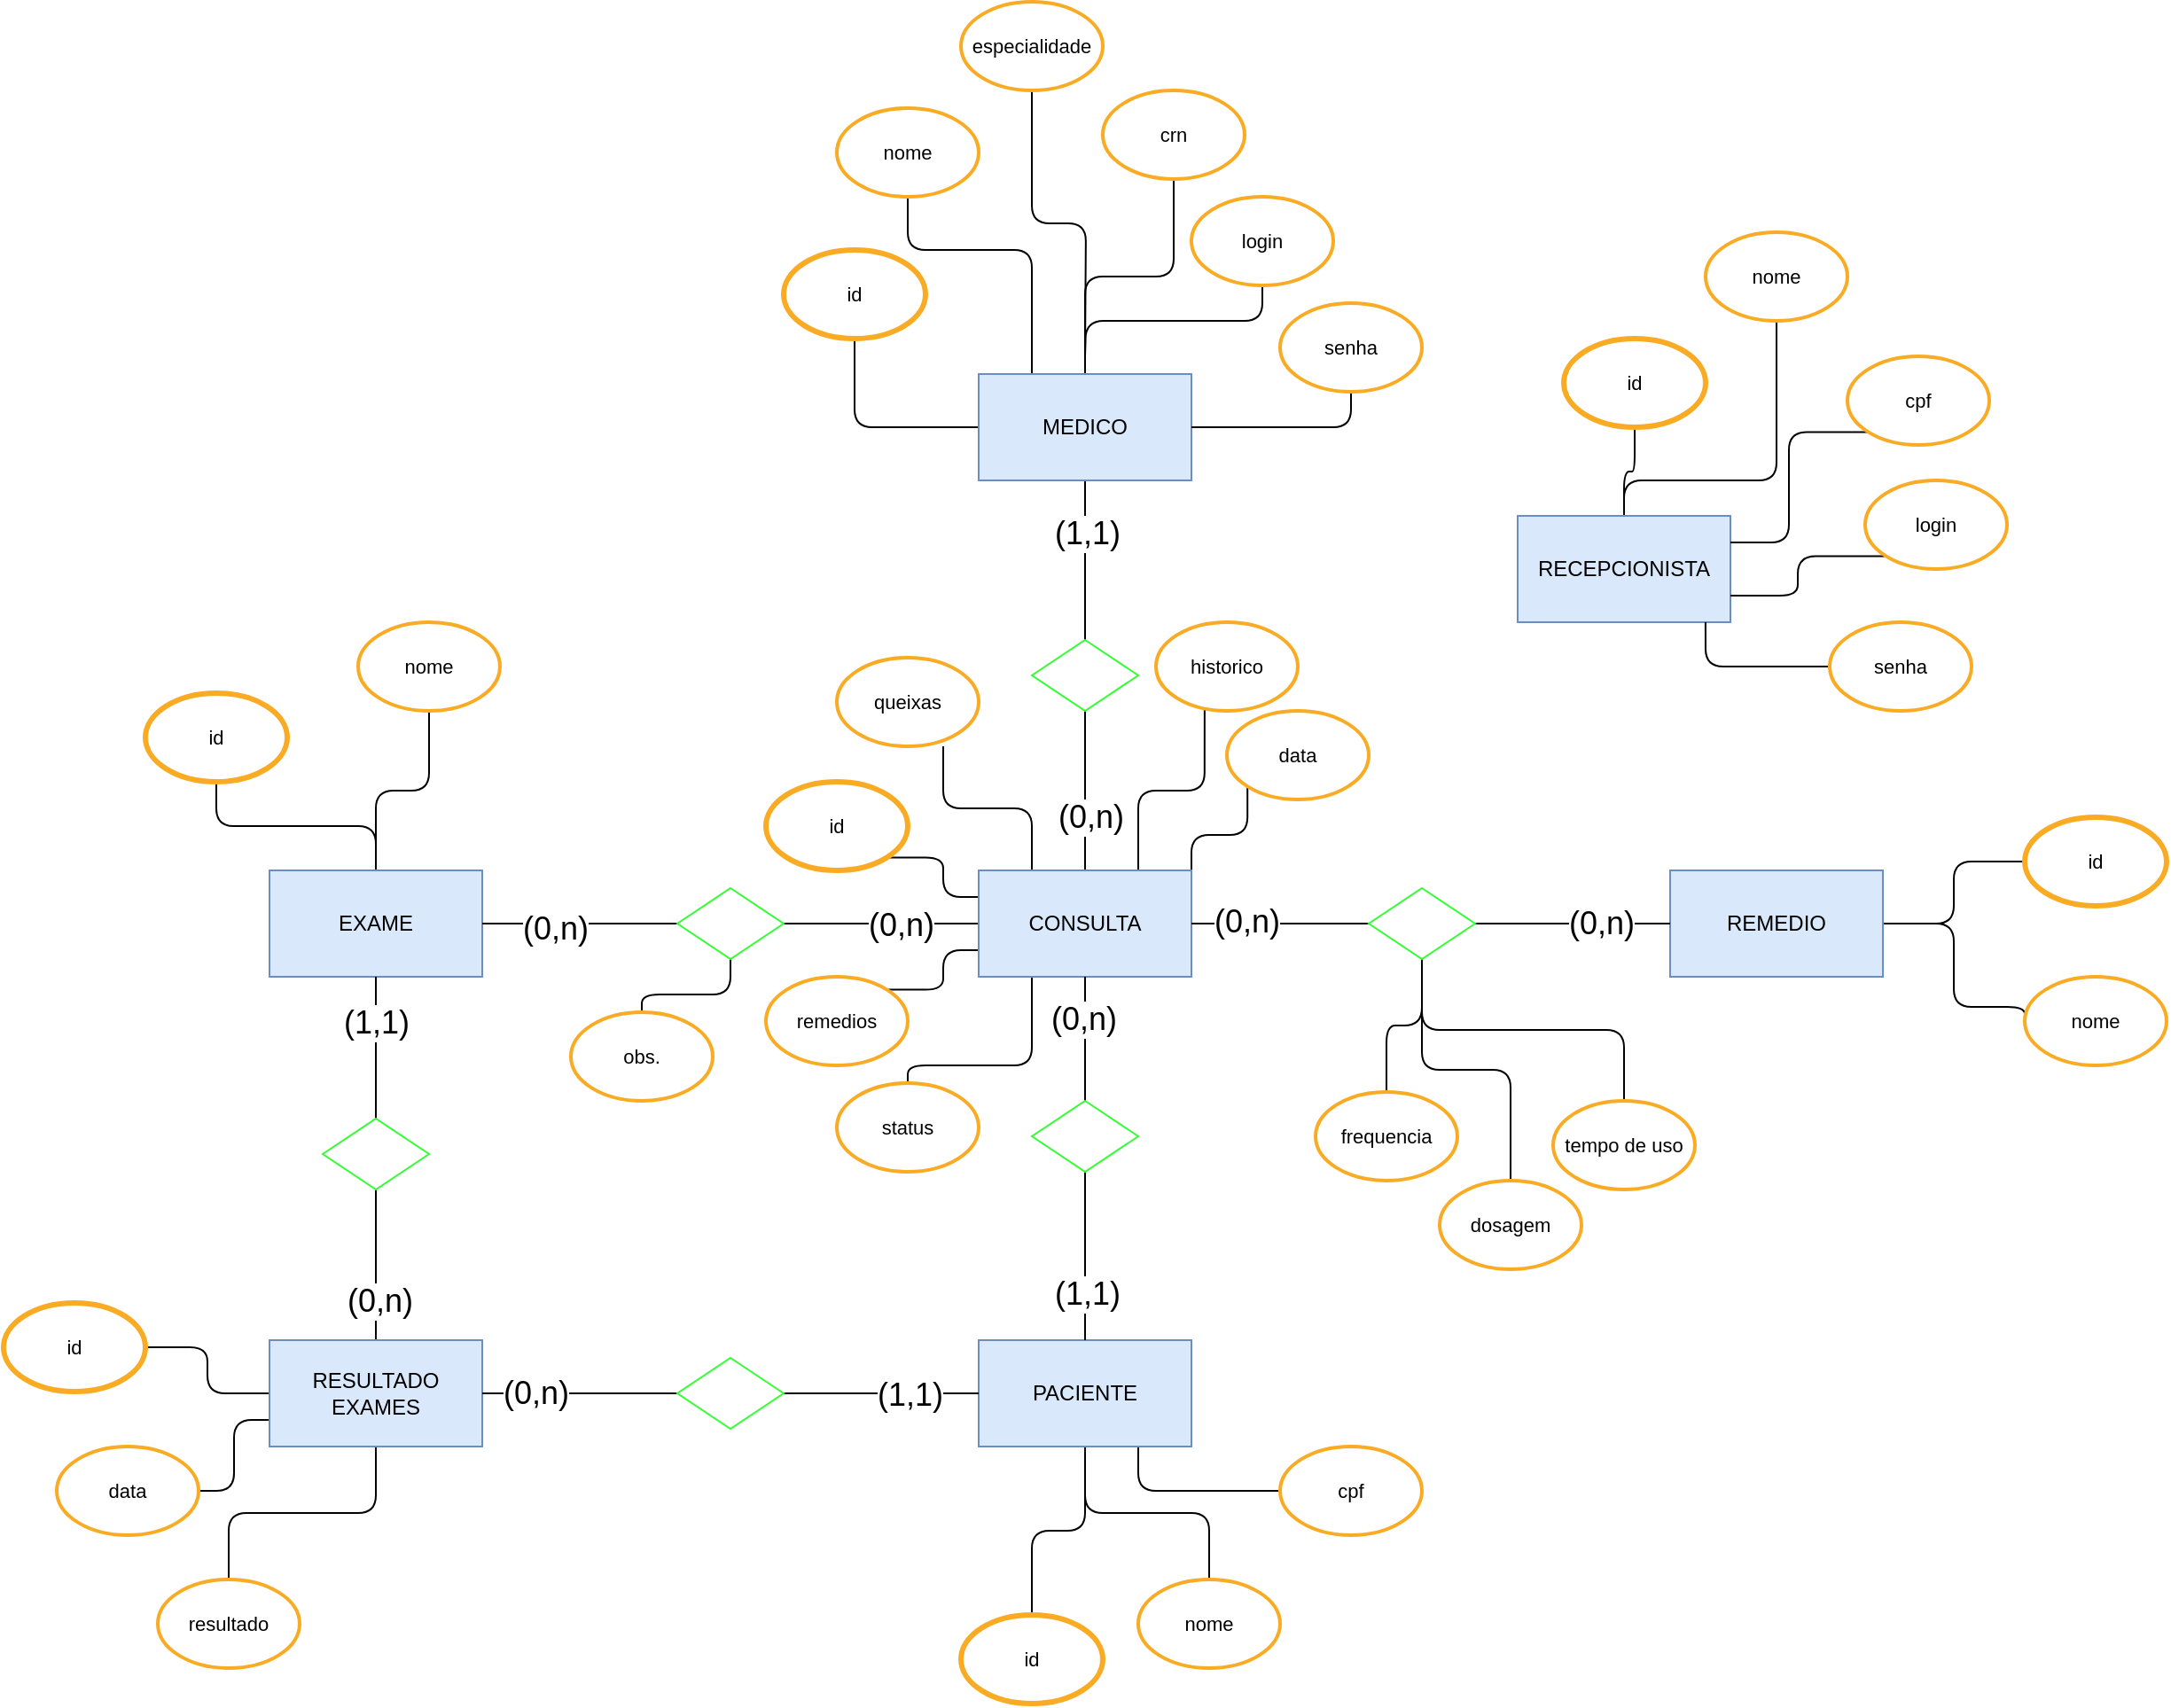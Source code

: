 <?xml version="1.0" encoding="UTF-8"?>
<mxfile version="21.8.2" type="google">
  <diagram name="Página-1" id="FgaHyVyayp3ABy-HUJ6z">
    <mxGraphModel dx="1707" dy="1647" grid="1" gridSize="10" guides="1" tooltips="1" connect="1" arrows="1" fold="1" page="1" pageScale="1" pageWidth="827" pageHeight="1169" math="0" shadow="0">
      <root>
        <mxCell id="0" />
        <mxCell id="1" parent="0" />
        <mxCell id="O0zQVkoj6iv0KMm_FAuZ-14" style="edgeStyle=orthogonalEdgeStyle;shape=connector;rounded=0;orthogonalLoop=1;jettySize=auto;html=1;exitX=0.5;exitY=1;exitDx=0;exitDy=0;entryX=0.5;entryY=0;entryDx=0;entryDy=0;labelBackgroundColor=default;strokeColor=default;fontFamily=Helvetica;fontSize=11;fontColor=default;endArrow=none;endFill=0;" parent="1" source="O0zQVkoj6iv0KMm_FAuZ-22" target="O0zQVkoj6iv0KMm_FAuZ-2" edge="1">
          <mxGeometry relative="1" as="geometry" />
        </mxCell>
        <mxCell id="O0zQVkoj6iv0KMm_FAuZ-91" value="&lt;font style=&quot;font-size: 18px;&quot;&gt;(0,n)&lt;/font&gt;" style="edgeLabel;html=1;align=center;verticalAlign=middle;resizable=0;points=[];fontSize=11;fontFamily=Helvetica;fontColor=default;" parent="O0zQVkoj6iv0KMm_FAuZ-14" connectable="0" vertex="1">
          <mxGeometry x="0.474" y="2" relative="1" as="geometry">
            <mxPoint as="offset" />
          </mxGeometry>
        </mxCell>
        <mxCell id="O0zQVkoj6iv0KMm_FAuZ-39" style="edgeStyle=orthogonalEdgeStyle;shape=connector;rounded=1;orthogonalLoop=1;jettySize=auto;html=1;exitX=0.5;exitY=0;exitDx=0;exitDy=0;entryX=0.5;entryY=1;entryDx=0;entryDy=0;entryPerimeter=0;labelBackgroundColor=default;strokeColor=default;fontFamily=Helvetica;fontSize=11;fontColor=default;endArrow=none;endFill=0;" parent="1" source="O0zQVkoj6iv0KMm_FAuZ-1" target="O0zQVkoj6iv0KMm_FAuZ-37" edge="1">
          <mxGeometry relative="1" as="geometry" />
        </mxCell>
        <mxCell id="O0zQVkoj6iv0KMm_FAuZ-40" style="edgeStyle=orthogonalEdgeStyle;shape=connector;rounded=1;orthogonalLoop=1;jettySize=auto;html=1;exitX=0.5;exitY=0;exitDx=0;exitDy=0;entryX=0.5;entryY=1;entryDx=0;entryDy=0;entryPerimeter=0;labelBackgroundColor=default;strokeColor=default;fontFamily=Helvetica;fontSize=11;fontColor=default;endArrow=none;endFill=0;" parent="1" source="O0zQVkoj6iv0KMm_FAuZ-1" target="O0zQVkoj6iv0KMm_FAuZ-38" edge="1">
          <mxGeometry relative="1" as="geometry" />
        </mxCell>
        <mxCell id="O0zQVkoj6iv0KMm_FAuZ-1" value="EXAME" style="rounded=0;whiteSpace=wrap;html=1;fillColor=#dae8fc;strokeColor=#6c8ebf;" parent="1" vertex="1">
          <mxGeometry x="-350" y="290" width="120" height="60" as="geometry" />
        </mxCell>
        <mxCell id="O0zQVkoj6iv0KMm_FAuZ-44" style="edgeStyle=orthogonalEdgeStyle;shape=connector;rounded=1;orthogonalLoop=1;jettySize=auto;html=1;exitX=0;exitY=0.5;exitDx=0;exitDy=0;entryX=1;entryY=0.5;entryDx=0;entryDy=0;entryPerimeter=0;labelBackgroundColor=default;strokeColor=default;fontFamily=Helvetica;fontSize=11;fontColor=default;endArrow=none;endFill=0;" parent="1" source="O0zQVkoj6iv0KMm_FAuZ-2" target="O0zQVkoj6iv0KMm_FAuZ-41" edge="1">
          <mxGeometry relative="1" as="geometry" />
        </mxCell>
        <mxCell id="O0zQVkoj6iv0KMm_FAuZ-45" style="edgeStyle=orthogonalEdgeStyle;shape=connector;rounded=1;orthogonalLoop=1;jettySize=auto;html=1;exitX=0;exitY=0.75;exitDx=0;exitDy=0;entryX=1;entryY=0.5;entryDx=0;entryDy=0;entryPerimeter=0;labelBackgroundColor=default;strokeColor=default;fontFamily=Helvetica;fontSize=11;fontColor=default;endArrow=none;endFill=0;" parent="1" source="O0zQVkoj6iv0KMm_FAuZ-2" target="O0zQVkoj6iv0KMm_FAuZ-42" edge="1">
          <mxGeometry relative="1" as="geometry" />
        </mxCell>
        <mxCell id="O0zQVkoj6iv0KMm_FAuZ-46" style="edgeStyle=orthogonalEdgeStyle;shape=connector;rounded=1;orthogonalLoop=1;jettySize=auto;html=1;exitX=0.5;exitY=1;exitDx=0;exitDy=0;labelBackgroundColor=default;strokeColor=default;fontFamily=Helvetica;fontSize=11;fontColor=default;endArrow=none;endFill=0;entryX=0.5;entryY=0;entryDx=0;entryDy=0;entryPerimeter=0;" parent="1" source="O0zQVkoj6iv0KMm_FAuZ-2" target="O0zQVkoj6iv0KMm_FAuZ-43" edge="1">
          <mxGeometry relative="1" as="geometry">
            <mxPoint x="-370" y="680" as="targetPoint" />
          </mxGeometry>
        </mxCell>
        <mxCell id="O0zQVkoj6iv0KMm_FAuZ-2" value="RESULTADO EXAMES" style="rounded=0;whiteSpace=wrap;html=1;fillColor=#dae8fc;strokeColor=#6c8ebf;" parent="1" vertex="1">
          <mxGeometry x="-350" y="555" width="120" height="60" as="geometry" />
        </mxCell>
        <mxCell id="O0zQVkoj6iv0KMm_FAuZ-9" style="edgeStyle=orthogonalEdgeStyle;rounded=0;orthogonalLoop=1;jettySize=auto;html=1;exitX=0.5;exitY=1;exitDx=0;exitDy=0;endArrow=none;endFill=0;" parent="1" source="O0zQVkoj6iv0KMm_FAuZ-3" target="O0zQVkoj6iv0KMm_FAuZ-7" edge="1">
          <mxGeometry relative="1" as="geometry" />
        </mxCell>
        <mxCell id="O0zQVkoj6iv0KMm_FAuZ-83" value="&lt;font style=&quot;font-size: 18px;&quot;&gt;(1,1)&lt;/font&gt;" style="edgeLabel;html=1;align=center;verticalAlign=middle;resizable=0;points=[];fontSize=11;fontFamily=Helvetica;fontColor=default;" parent="O0zQVkoj6iv0KMm_FAuZ-9" connectable="0" vertex="1">
          <mxGeometry x="-0.83" y="1" relative="1" as="geometry">
            <mxPoint y="11" as="offset" />
          </mxGeometry>
        </mxCell>
        <mxCell id="O0zQVkoj6iv0KMm_FAuZ-87" value="&lt;font style=&quot;font-size: 18px;&quot;&gt;(0,n)&lt;/font&gt;" style="edgeLabel;html=1;align=center;verticalAlign=middle;resizable=0;points=[];fontSize=11;fontFamily=Helvetica;fontColor=default;" parent="O0zQVkoj6iv0KMm_FAuZ-9" connectable="0" vertex="1">
          <mxGeometry x="0.721" y="3" relative="1" as="geometry">
            <mxPoint as="offset" />
          </mxGeometry>
        </mxCell>
        <mxCell id="O0zQVkoj6iv0KMm_FAuZ-31" style="edgeStyle=orthogonalEdgeStyle;shape=connector;rounded=1;orthogonalLoop=1;jettySize=auto;html=1;exitX=0;exitY=0.5;exitDx=0;exitDy=0;entryX=0.5;entryY=1;entryDx=0;entryDy=0;entryPerimeter=0;labelBackgroundColor=default;strokeColor=default;fontFamily=Helvetica;fontSize=11;fontColor=default;endArrow=none;endFill=0;" parent="1" source="O0zQVkoj6iv0KMm_FAuZ-3" target="O0zQVkoj6iv0KMm_FAuZ-25" edge="1">
          <mxGeometry relative="1" as="geometry" />
        </mxCell>
        <mxCell id="O0zQVkoj6iv0KMm_FAuZ-32" style="edgeStyle=orthogonalEdgeStyle;shape=connector;rounded=1;orthogonalLoop=1;jettySize=auto;html=1;exitX=0.25;exitY=0;exitDx=0;exitDy=0;entryX=0.5;entryY=1;entryDx=0;entryDy=0;entryPerimeter=0;labelBackgroundColor=default;strokeColor=default;fontFamily=Helvetica;fontSize=11;fontColor=default;endArrow=none;endFill=0;" parent="1" source="O0zQVkoj6iv0KMm_FAuZ-3" target="O0zQVkoj6iv0KMm_FAuZ-26" edge="1">
          <mxGeometry relative="1" as="geometry">
            <Array as="points">
              <mxPoint x="80" y="-60" />
              <mxPoint x="10" y="-60" />
            </Array>
          </mxGeometry>
        </mxCell>
        <mxCell id="O0zQVkoj6iv0KMm_FAuZ-34" style="edgeStyle=orthogonalEdgeStyle;shape=connector;rounded=1;orthogonalLoop=1;jettySize=auto;html=1;exitX=0.5;exitY=0;exitDx=0;exitDy=0;labelBackgroundColor=default;strokeColor=default;fontFamily=Helvetica;fontSize=11;fontColor=default;endArrow=none;endFill=0;" parent="1" source="O0zQVkoj6iv0KMm_FAuZ-3" target="O0zQVkoj6iv0KMm_FAuZ-28" edge="1">
          <mxGeometry relative="1" as="geometry" />
        </mxCell>
        <mxCell id="O0zQVkoj6iv0KMm_FAuZ-3" value="MEDICO" style="rounded=0;whiteSpace=wrap;html=1;fillColor=#dae8fc;strokeColor=#6c8ebf;" parent="1" vertex="1">
          <mxGeometry x="50" y="10" width="120" height="60" as="geometry" />
        </mxCell>
        <mxCell id="O0zQVkoj6iv0KMm_FAuZ-12" style="edgeStyle=orthogonalEdgeStyle;shape=connector;rounded=0;orthogonalLoop=1;jettySize=auto;html=1;exitX=0;exitY=0.5;exitDx=0;exitDy=0;entryX=1;entryY=0.5;entryDx=0;entryDy=0;labelBackgroundColor=default;strokeColor=default;fontFamily=Helvetica;fontSize=11;fontColor=default;endArrow=none;endFill=0;" parent="1" source="O0zQVkoj6iv0KMm_FAuZ-20" target="O0zQVkoj6iv0KMm_FAuZ-2" edge="1">
          <mxGeometry relative="1" as="geometry" />
        </mxCell>
        <mxCell id="O0zQVkoj6iv0KMm_FAuZ-92" value="&lt;font style=&quot;font-size: 18px;&quot;&gt;(0,n)&lt;/font&gt;" style="edgeLabel;html=1;align=center;verticalAlign=middle;resizable=0;points=[];fontSize=11;fontFamily=Helvetica;fontColor=default;" parent="O0zQVkoj6iv0KMm_FAuZ-12" connectable="0" vertex="1">
          <mxGeometry x="0.6" y="1" relative="1" as="geometry">
            <mxPoint x="8" y="-1" as="offset" />
          </mxGeometry>
        </mxCell>
        <mxCell id="O0zQVkoj6iv0KMm_FAuZ-50" style="edgeStyle=orthogonalEdgeStyle;shape=connector;rounded=1;orthogonalLoop=1;jettySize=auto;html=1;exitX=0.5;exitY=1;exitDx=0;exitDy=0;entryX=0.5;entryY=0;entryDx=0;entryDy=0;entryPerimeter=0;labelBackgroundColor=default;strokeColor=default;fontFamily=Helvetica;fontSize=11;fontColor=default;endArrow=none;endFill=0;" parent="1" source="O0zQVkoj6iv0KMm_FAuZ-4" target="O0zQVkoj6iv0KMm_FAuZ-47" edge="1">
          <mxGeometry relative="1" as="geometry" />
        </mxCell>
        <mxCell id="O0zQVkoj6iv0KMm_FAuZ-51" style="edgeStyle=orthogonalEdgeStyle;shape=connector;rounded=1;orthogonalLoop=1;jettySize=auto;html=1;exitX=0.5;exitY=1;exitDx=0;exitDy=0;entryX=0.5;entryY=0;entryDx=0;entryDy=0;entryPerimeter=0;labelBackgroundColor=default;strokeColor=default;fontFamily=Helvetica;fontSize=11;fontColor=default;endArrow=none;endFill=0;" parent="1" source="O0zQVkoj6iv0KMm_FAuZ-4" target="O0zQVkoj6iv0KMm_FAuZ-48" edge="1">
          <mxGeometry relative="1" as="geometry" />
        </mxCell>
        <mxCell id="O0zQVkoj6iv0KMm_FAuZ-52" style="edgeStyle=orthogonalEdgeStyle;shape=connector;rounded=1;orthogonalLoop=1;jettySize=auto;html=1;exitX=0.75;exitY=1;exitDx=0;exitDy=0;entryX=0;entryY=0.5;entryDx=0;entryDy=0;entryPerimeter=0;labelBackgroundColor=default;strokeColor=default;fontFamily=Helvetica;fontSize=11;fontColor=default;endArrow=none;endFill=0;" parent="1" source="O0zQVkoj6iv0KMm_FAuZ-4" target="O0zQVkoj6iv0KMm_FAuZ-49" edge="1">
          <mxGeometry relative="1" as="geometry" />
        </mxCell>
        <mxCell id="O0zQVkoj6iv0KMm_FAuZ-4" value="PACIENTE" style="rounded=0;whiteSpace=wrap;html=1;fillColor=#dae8fc;strokeColor=#6c8ebf;" parent="1" vertex="1">
          <mxGeometry x="50" y="555" width="120" height="60" as="geometry" />
        </mxCell>
        <mxCell id="O0zQVkoj6iv0KMm_FAuZ-58" style="edgeStyle=orthogonalEdgeStyle;shape=connector;rounded=1;orthogonalLoop=1;jettySize=auto;html=1;exitX=0.5;exitY=0;exitDx=0;exitDy=0;entryX=0.5;entryY=1;entryDx=0;entryDy=0;entryPerimeter=0;labelBackgroundColor=default;strokeColor=default;fontFamily=Helvetica;fontSize=11;fontColor=default;endArrow=none;endFill=0;" parent="1" source="O0zQVkoj6iv0KMm_FAuZ-5" target="O0zQVkoj6iv0KMm_FAuZ-53" edge="1">
          <mxGeometry relative="1" as="geometry" />
        </mxCell>
        <mxCell id="O0zQVkoj6iv0KMm_FAuZ-59" style="edgeStyle=orthogonalEdgeStyle;shape=connector;rounded=1;orthogonalLoop=1;jettySize=auto;html=1;exitX=0.5;exitY=0;exitDx=0;exitDy=0;entryX=0.5;entryY=1;entryDx=0;entryDy=0;entryPerimeter=0;labelBackgroundColor=default;strokeColor=default;fontFamily=Helvetica;fontSize=11;fontColor=default;endArrow=none;endFill=0;" parent="1" source="O0zQVkoj6iv0KMm_FAuZ-5" target="O0zQVkoj6iv0KMm_FAuZ-54" edge="1">
          <mxGeometry relative="1" as="geometry">
            <Array as="points">
              <mxPoint x="414" y="70" />
              <mxPoint x="500" y="70" />
            </Array>
          </mxGeometry>
        </mxCell>
        <mxCell id="O0zQVkoj6iv0KMm_FAuZ-5" value="RECEPCIONISTA" style="rounded=0;whiteSpace=wrap;html=1;fillColor=#dae8fc;strokeColor=#6c8ebf;" parent="1" vertex="1">
          <mxGeometry x="354" y="90" width="120" height="60" as="geometry" />
        </mxCell>
        <mxCell id="ZuHzgv7Ichm2m2sZTQY4-5" style="edgeStyle=orthogonalEdgeStyle;shape=connector;rounded=1;orthogonalLoop=1;jettySize=auto;html=1;exitX=1;exitY=0.5;exitDx=0;exitDy=0;entryX=0;entryY=0.5;entryDx=0;entryDy=0;entryPerimeter=0;labelBackgroundColor=default;strokeColor=default;fontFamily=Helvetica;fontSize=11;fontColor=default;endArrow=none;endFill=0;" parent="1" source="O0zQVkoj6iv0KMm_FAuZ-6" target="ZuHzgv7Ichm2m2sZTQY4-1" edge="1">
          <mxGeometry relative="1" as="geometry" />
        </mxCell>
        <mxCell id="ZuHzgv7Ichm2m2sZTQY4-6" style="edgeStyle=orthogonalEdgeStyle;shape=connector;rounded=1;orthogonalLoop=1;jettySize=auto;html=1;exitX=1;exitY=0.5;exitDx=0;exitDy=0;entryX=0;entryY=0.5;entryDx=0;entryDy=0;entryPerimeter=0;labelBackgroundColor=default;strokeColor=default;fontFamily=Helvetica;fontSize=11;fontColor=default;endArrow=none;endFill=0;" parent="1" source="O0zQVkoj6iv0KMm_FAuZ-6" target="ZuHzgv7Ichm2m2sZTQY4-2" edge="1">
          <mxGeometry relative="1" as="geometry">
            <Array as="points">
              <mxPoint x="600" y="320" />
              <mxPoint x="600" y="367" />
              <mxPoint x="640" y="367" />
            </Array>
          </mxGeometry>
        </mxCell>
        <mxCell id="O0zQVkoj6iv0KMm_FAuZ-6" value="REMEDIO" style="rounded=0;whiteSpace=wrap;html=1;fillColor=#dae8fc;strokeColor=#6c8ebf;" parent="1" vertex="1">
          <mxGeometry x="440" y="290" width="120" height="60" as="geometry" />
        </mxCell>
        <mxCell id="O0zQVkoj6iv0KMm_FAuZ-11" style="edgeStyle=orthogonalEdgeStyle;shape=connector;rounded=0;orthogonalLoop=1;jettySize=auto;html=1;exitX=0.5;exitY=1;exitDx=0;exitDy=0;entryX=0.5;entryY=0;entryDx=0;entryDy=0;labelBackgroundColor=default;strokeColor=default;fontFamily=Helvetica;fontSize=11;fontColor=default;endArrow=none;endFill=0;" parent="1" source="O0zQVkoj6iv0KMm_FAuZ-19" target="O0zQVkoj6iv0KMm_FAuZ-4" edge="1">
          <mxGeometry relative="1" as="geometry" />
        </mxCell>
        <mxCell id="O0zQVkoj6iv0KMm_FAuZ-98" value="&lt;font style=&quot;font-size: 18px;&quot;&gt;(1,1)&lt;/font&gt;" style="edgeLabel;html=1;align=center;verticalAlign=middle;resizable=0;points=[];fontSize=11;fontFamily=Helvetica;fontColor=default;" parent="O0zQVkoj6iv0KMm_FAuZ-11" connectable="0" vertex="1">
          <mxGeometry x="0.474" y="1" relative="1" as="geometry">
            <mxPoint y="-1" as="offset" />
          </mxGeometry>
        </mxCell>
        <mxCell id="O0zQVkoj6iv0KMm_FAuZ-13" style="edgeStyle=orthogonalEdgeStyle;shape=connector;rounded=0;orthogonalLoop=1;jettySize=auto;html=1;exitX=0;exitY=0.5;exitDx=0;exitDy=0;labelBackgroundColor=default;strokeColor=default;fontFamily=Helvetica;fontSize=11;fontColor=default;endArrow=none;endFill=0;" parent="1" source="O0zQVkoj6iv0KMm_FAuZ-7" target="O0zQVkoj6iv0KMm_FAuZ-1" edge="1">
          <mxGeometry relative="1" as="geometry" />
        </mxCell>
        <mxCell id="O0zQVkoj6iv0KMm_FAuZ-94" value="&lt;font style=&quot;font-size: 18px;&quot;&gt;(0,n)&lt;/font&gt;" style="edgeLabel;html=1;align=center;verticalAlign=middle;resizable=0;points=[];fontSize=11;fontFamily=Helvetica;fontColor=default;" parent="O0zQVkoj6iv0KMm_FAuZ-13" connectable="0" vertex="1">
          <mxGeometry x="0.814" y="3" relative="1" as="geometry">
            <mxPoint x="15" as="offset" />
          </mxGeometry>
        </mxCell>
        <mxCell id="O0zQVkoj6iv0KMm_FAuZ-95" value="&lt;font style=&quot;font-size: 18px;&quot;&gt;(0,n)&lt;/font&gt;" style="edgeLabel;html=1;align=center;verticalAlign=middle;resizable=0;points=[];fontSize=11;fontFamily=Helvetica;fontColor=default;" parent="O0zQVkoj6iv0KMm_FAuZ-13" connectable="0" vertex="1">
          <mxGeometry x="-0.691" y="1" relative="1" as="geometry">
            <mxPoint x="-1" as="offset" />
          </mxGeometry>
        </mxCell>
        <mxCell id="O0zQVkoj6iv0KMm_FAuZ-15" style="edgeStyle=orthogonalEdgeStyle;shape=connector;rounded=0;orthogonalLoop=1;jettySize=auto;html=1;exitX=1;exitY=0.5;exitDx=0;exitDy=0;entryX=0;entryY=0.5;entryDx=0;entryDy=0;labelBackgroundColor=default;strokeColor=default;fontFamily=Helvetica;fontSize=11;fontColor=default;endArrow=none;endFill=0;" parent="1" source="O0zQVkoj6iv0KMm_FAuZ-16" target="O0zQVkoj6iv0KMm_FAuZ-6" edge="1">
          <mxGeometry relative="1" as="geometry" />
        </mxCell>
        <mxCell id="O0zQVkoj6iv0KMm_FAuZ-101" value="&lt;font style=&quot;font-size: 18px;&quot;&gt;(0,n)&lt;/font&gt;" style="edgeLabel;html=1;align=center;verticalAlign=middle;resizable=0;points=[];fontSize=11;fontFamily=Helvetica;fontColor=default;" parent="O0zQVkoj6iv0KMm_FAuZ-15" connectable="0" vertex="1">
          <mxGeometry x="0.564" y="-3" relative="1" as="geometry">
            <mxPoint x="-15" y="-3" as="offset" />
          </mxGeometry>
        </mxCell>
        <mxCell id="O0zQVkoj6iv0KMm_FAuZ-69" style="edgeStyle=orthogonalEdgeStyle;shape=connector;rounded=1;orthogonalLoop=1;jettySize=auto;html=1;exitX=0.25;exitY=1;exitDx=0;exitDy=0;entryX=0.5;entryY=0;entryDx=0;entryDy=0;entryPerimeter=0;labelBackgroundColor=default;strokeColor=default;fontFamily=Helvetica;fontSize=11;fontColor=default;endArrow=none;endFill=0;" parent="1" source="O0zQVkoj6iv0KMm_FAuZ-7" target="O0zQVkoj6iv0KMm_FAuZ-67" edge="1">
          <mxGeometry relative="1" as="geometry">
            <Array as="points">
              <mxPoint x="80" y="400" />
              <mxPoint x="10" y="400" />
            </Array>
          </mxGeometry>
        </mxCell>
        <mxCell id="O0zQVkoj6iv0KMm_FAuZ-71" style="edgeStyle=orthogonalEdgeStyle;shape=connector;rounded=1;orthogonalLoop=1;jettySize=auto;html=1;exitX=0;exitY=0.75;exitDx=0;exitDy=0;entryX=0.855;entryY=0.145;entryDx=0;entryDy=0;entryPerimeter=0;labelBackgroundColor=default;strokeColor=default;fontFamily=Helvetica;fontSize=11;fontColor=default;endArrow=none;endFill=0;" parent="1" source="O0zQVkoj6iv0KMm_FAuZ-7" target="O0zQVkoj6iv0KMm_FAuZ-68" edge="1">
          <mxGeometry relative="1" as="geometry" />
        </mxCell>
        <mxCell id="O0zQVkoj6iv0KMm_FAuZ-73" style="edgeStyle=orthogonalEdgeStyle;shape=connector;rounded=1;orthogonalLoop=1;jettySize=auto;html=1;exitX=0;exitY=0.25;exitDx=0;exitDy=0;entryX=0.855;entryY=0.855;entryDx=0;entryDy=0;entryPerimeter=0;labelBackgroundColor=default;strokeColor=default;fontFamily=Helvetica;fontSize=11;fontColor=default;endArrow=none;endFill=0;" parent="1" source="O0zQVkoj6iv0KMm_FAuZ-7" target="O0zQVkoj6iv0KMm_FAuZ-63" edge="1">
          <mxGeometry relative="1" as="geometry" />
        </mxCell>
        <mxCell id="O0zQVkoj6iv0KMm_FAuZ-74" style="edgeStyle=orthogonalEdgeStyle;shape=connector;rounded=1;orthogonalLoop=1;jettySize=auto;html=1;exitX=0.25;exitY=0;exitDx=0;exitDy=0;entryX=0.75;entryY=1;entryDx=0;entryDy=0;entryPerimeter=0;labelBackgroundColor=default;strokeColor=default;fontFamily=Helvetica;fontSize=11;fontColor=default;endArrow=none;endFill=0;" parent="1" source="O0zQVkoj6iv0KMm_FAuZ-7" target="O0zQVkoj6iv0KMm_FAuZ-64" edge="1">
          <mxGeometry relative="1" as="geometry" />
        </mxCell>
        <mxCell id="O0zQVkoj6iv0KMm_FAuZ-75" style="edgeStyle=orthogonalEdgeStyle;shape=connector;rounded=1;orthogonalLoop=1;jettySize=auto;html=1;exitX=0.75;exitY=0;exitDx=0;exitDy=0;entryX=0.343;entryY=0.96;entryDx=0;entryDy=0;entryPerimeter=0;labelBackgroundColor=default;strokeColor=default;fontFamily=Helvetica;fontSize=11;fontColor=default;endArrow=none;endFill=0;" parent="1" source="O0zQVkoj6iv0KMm_FAuZ-7" target="O0zQVkoj6iv0KMm_FAuZ-65" edge="1">
          <mxGeometry relative="1" as="geometry" />
        </mxCell>
        <mxCell id="O0zQVkoj6iv0KMm_FAuZ-76" style="edgeStyle=orthogonalEdgeStyle;shape=connector;rounded=1;orthogonalLoop=1;jettySize=auto;html=1;exitX=1;exitY=0;exitDx=0;exitDy=0;entryX=0.145;entryY=0.855;entryDx=0;entryDy=0;entryPerimeter=0;labelBackgroundColor=default;strokeColor=default;fontFamily=Helvetica;fontSize=11;fontColor=default;endArrow=none;endFill=0;" parent="1" source="O0zQVkoj6iv0KMm_FAuZ-7" target="O0zQVkoj6iv0KMm_FAuZ-66" edge="1">
          <mxGeometry relative="1" as="geometry" />
        </mxCell>
        <mxCell id="O0zQVkoj6iv0KMm_FAuZ-7" value="CONSULTA" style="rounded=0;whiteSpace=wrap;html=1;fillColor=#dae8fc;strokeColor=#6c8ebf;" parent="1" vertex="1">
          <mxGeometry x="50" y="290" width="120" height="60" as="geometry" />
        </mxCell>
        <mxCell id="O0zQVkoj6iv0KMm_FAuZ-8" value="" style="strokeWidth=1;html=1;shape=mxgraph.flowchart.decision;whiteSpace=wrap;strokeColor=#33FF33;" parent="1" vertex="1">
          <mxGeometry x="80" y="160" width="60" height="40" as="geometry" />
        </mxCell>
        <mxCell id="O0zQVkoj6iv0KMm_FAuZ-17" value="" style="edgeStyle=orthogonalEdgeStyle;shape=connector;rounded=0;orthogonalLoop=1;jettySize=auto;html=1;exitX=1;exitY=0.5;exitDx=0;exitDy=0;entryX=0;entryY=0.5;entryDx=0;entryDy=0;labelBackgroundColor=default;strokeColor=default;fontFamily=Helvetica;fontSize=11;fontColor=default;endArrow=none;endFill=0;" parent="1" source="O0zQVkoj6iv0KMm_FAuZ-7" target="O0zQVkoj6iv0KMm_FAuZ-16" edge="1">
          <mxGeometry relative="1" as="geometry">
            <mxPoint x="170" y="320" as="sourcePoint" />
            <mxPoint x="440" y="320" as="targetPoint" />
          </mxGeometry>
        </mxCell>
        <mxCell id="O0zQVkoj6iv0KMm_FAuZ-100" value="&lt;font style=&quot;font-size: 18px;&quot;&gt;(0,n)&lt;/font&gt;" style="edgeLabel;html=1;align=center;verticalAlign=middle;resizable=0;points=[];fontSize=11;fontFamily=Helvetica;fontColor=default;" parent="O0zQVkoj6iv0KMm_FAuZ-17" connectable="0" vertex="1">
          <mxGeometry x="-0.373" y="1" relative="1" as="geometry">
            <mxPoint x="-1" as="offset" />
          </mxGeometry>
        </mxCell>
        <mxCell id="O0zQVkoj6iv0KMm_FAuZ-80" style="edgeStyle=orthogonalEdgeStyle;shape=connector;rounded=1;orthogonalLoop=1;jettySize=auto;html=1;exitX=0.5;exitY=1;exitDx=0;exitDy=0;exitPerimeter=0;entryX=0.5;entryY=0;entryDx=0;entryDy=0;entryPerimeter=0;labelBackgroundColor=default;strokeColor=default;fontFamily=Helvetica;fontSize=11;fontColor=default;endArrow=none;endFill=0;" parent="1" source="O0zQVkoj6iv0KMm_FAuZ-16" target="O0zQVkoj6iv0KMm_FAuZ-77" edge="1">
          <mxGeometry relative="1" as="geometry" />
        </mxCell>
        <mxCell id="O0zQVkoj6iv0KMm_FAuZ-81" style="edgeStyle=orthogonalEdgeStyle;shape=connector;rounded=1;orthogonalLoop=1;jettySize=auto;html=1;exitX=0.5;exitY=1;exitDx=0;exitDy=0;exitPerimeter=0;entryX=0.5;entryY=0;entryDx=0;entryDy=0;entryPerimeter=0;labelBackgroundColor=default;strokeColor=default;fontFamily=Helvetica;fontSize=11;fontColor=default;endArrow=none;endFill=0;" parent="1" source="O0zQVkoj6iv0KMm_FAuZ-16" target="O0zQVkoj6iv0KMm_FAuZ-78" edge="1">
          <mxGeometry relative="1" as="geometry" />
        </mxCell>
        <mxCell id="O0zQVkoj6iv0KMm_FAuZ-82" style="edgeStyle=orthogonalEdgeStyle;shape=connector;rounded=1;orthogonalLoop=1;jettySize=auto;html=1;exitX=0.5;exitY=1;exitDx=0;exitDy=0;exitPerimeter=0;entryX=0.5;entryY=0;entryDx=0;entryDy=0;entryPerimeter=0;labelBackgroundColor=default;strokeColor=default;fontFamily=Helvetica;fontSize=11;fontColor=default;endArrow=none;endFill=0;" parent="1" source="O0zQVkoj6iv0KMm_FAuZ-16" target="O0zQVkoj6iv0KMm_FAuZ-79" edge="1">
          <mxGeometry relative="1" as="geometry" />
        </mxCell>
        <mxCell id="O0zQVkoj6iv0KMm_FAuZ-16" value="" style="strokeWidth=1;html=1;shape=mxgraph.flowchart.decision;whiteSpace=wrap;strokeColor=#33FF33;" parent="1" vertex="1">
          <mxGeometry x="270" y="300" width="60" height="40" as="geometry" />
        </mxCell>
        <mxCell id="O0zQVkoj6iv0KMm_FAuZ-97" style="edgeStyle=orthogonalEdgeStyle;shape=connector;rounded=1;orthogonalLoop=1;jettySize=auto;html=1;exitX=0.5;exitY=1;exitDx=0;exitDy=0;exitPerimeter=0;entryX=0.5;entryY=0;entryDx=0;entryDy=0;entryPerimeter=0;labelBackgroundColor=default;strokeColor=default;fontFamily=Helvetica;fontSize=11;fontColor=default;endArrow=none;endFill=0;" parent="1" source="O0zQVkoj6iv0KMm_FAuZ-18" target="O0zQVkoj6iv0KMm_FAuZ-96" edge="1">
          <mxGeometry relative="1" as="geometry" />
        </mxCell>
        <mxCell id="O0zQVkoj6iv0KMm_FAuZ-18" value="" style="strokeWidth=1;html=1;shape=mxgraph.flowchart.decision;whiteSpace=wrap;strokeColor=#33FF33;" parent="1" vertex="1">
          <mxGeometry x="-120" y="300" width="60" height="40" as="geometry" />
        </mxCell>
        <mxCell id="O0zQVkoj6iv0KMm_FAuZ-21" value="" style="edgeStyle=orthogonalEdgeStyle;shape=connector;rounded=0;orthogonalLoop=1;jettySize=auto;html=1;exitX=0;exitY=0.5;exitDx=0;exitDy=0;entryX=1;entryY=0.5;entryDx=0;entryDy=0;labelBackgroundColor=default;strokeColor=default;fontFamily=Helvetica;fontSize=11;fontColor=default;endArrow=none;endFill=0;" parent="1" source="O0zQVkoj6iv0KMm_FAuZ-4" target="O0zQVkoj6iv0KMm_FAuZ-20" edge="1">
          <mxGeometry relative="1" as="geometry">
            <mxPoint x="50" y="585" as="sourcePoint" />
            <mxPoint x="-230" y="585" as="targetPoint" />
          </mxGeometry>
        </mxCell>
        <mxCell id="O0zQVkoj6iv0KMm_FAuZ-93" value="&lt;font style=&quot;font-size: 18px;&quot;&gt;(1,1)&lt;/font&gt;" style="edgeLabel;html=1;align=center;verticalAlign=middle;resizable=0;points=[];fontSize=11;fontFamily=Helvetica;fontColor=default;" parent="O0zQVkoj6iv0KMm_FAuZ-21" connectable="0" vertex="1">
          <mxGeometry x="-0.309" y="1" relative="1" as="geometry">
            <mxPoint x="-1" as="offset" />
          </mxGeometry>
        </mxCell>
        <mxCell id="O0zQVkoj6iv0KMm_FAuZ-20" value="" style="strokeWidth=1;html=1;shape=mxgraph.flowchart.decision;whiteSpace=wrap;strokeColor=#33FF33;" parent="1" vertex="1">
          <mxGeometry x="-120" y="565" width="60" height="40" as="geometry" />
        </mxCell>
        <mxCell id="O0zQVkoj6iv0KMm_FAuZ-23" value="" style="edgeStyle=orthogonalEdgeStyle;shape=connector;rounded=0;orthogonalLoop=1;jettySize=auto;html=1;exitX=0.5;exitY=1;exitDx=0;exitDy=0;entryX=0.5;entryY=0;entryDx=0;entryDy=0;labelBackgroundColor=default;strokeColor=default;fontFamily=Helvetica;fontSize=11;fontColor=default;endArrow=none;endFill=0;" parent="1" source="O0zQVkoj6iv0KMm_FAuZ-1" target="O0zQVkoj6iv0KMm_FAuZ-22" edge="1">
          <mxGeometry relative="1" as="geometry">
            <mxPoint x="-290" y="350" as="sourcePoint" />
            <mxPoint x="-290" y="555" as="targetPoint" />
          </mxGeometry>
        </mxCell>
        <mxCell id="O0zQVkoj6iv0KMm_FAuZ-90" value="&lt;font style=&quot;font-size: 18px;&quot;&gt;(1,1)&lt;/font&gt;" style="edgeLabel;html=1;align=center;verticalAlign=middle;resizable=0;points=[];fontSize=11;fontFamily=Helvetica;fontColor=default;" parent="O0zQVkoj6iv0KMm_FAuZ-23" connectable="0" vertex="1">
          <mxGeometry x="-0.167" y="-1" relative="1" as="geometry">
            <mxPoint x="1" y="-8" as="offset" />
          </mxGeometry>
        </mxCell>
        <mxCell id="O0zQVkoj6iv0KMm_FAuZ-22" value="" style="strokeWidth=1;html=1;shape=mxgraph.flowchart.decision;whiteSpace=wrap;strokeColor=#33FF33;" parent="1" vertex="1">
          <mxGeometry x="-320" y="430" width="60" height="40" as="geometry" />
        </mxCell>
        <mxCell id="O0zQVkoj6iv0KMm_FAuZ-24" value="" style="edgeStyle=orthogonalEdgeStyle;shape=connector;rounded=0;orthogonalLoop=1;jettySize=auto;html=1;exitX=0.5;exitY=1;exitDx=0;exitDy=0;entryX=0.5;entryY=0;entryDx=0;entryDy=0;labelBackgroundColor=default;strokeColor=default;fontFamily=Helvetica;fontSize=11;fontColor=default;endArrow=none;endFill=0;" parent="1" source="O0zQVkoj6iv0KMm_FAuZ-7" target="O0zQVkoj6iv0KMm_FAuZ-19" edge="1">
          <mxGeometry relative="1" as="geometry">
            <mxPoint x="110" y="350" as="sourcePoint" />
            <mxPoint x="110" y="555" as="targetPoint" />
          </mxGeometry>
        </mxCell>
        <mxCell id="O0zQVkoj6iv0KMm_FAuZ-99" value="&lt;font style=&quot;font-size: 18px;&quot;&gt;(0,n)&lt;/font&gt;" style="edgeLabel;html=1;align=center;verticalAlign=middle;resizable=0;points=[];fontSize=11;fontFamily=Helvetica;fontColor=default;" parent="O0zQVkoj6iv0KMm_FAuZ-24" connectable="0" vertex="1">
          <mxGeometry x="-0.314" y="-1" relative="1" as="geometry">
            <mxPoint as="offset" />
          </mxGeometry>
        </mxCell>
        <mxCell id="O0zQVkoj6iv0KMm_FAuZ-19" value="" style="strokeWidth=1;html=1;shape=mxgraph.flowchart.decision;whiteSpace=wrap;strokeColor=#33FF33;" parent="1" vertex="1">
          <mxGeometry x="80" y="420" width="60" height="40" as="geometry" />
        </mxCell>
        <mxCell id="O0zQVkoj6iv0KMm_FAuZ-25" value="id" style="strokeWidth=3;html=1;shape=mxgraph.flowchart.start_1;whiteSpace=wrap;fontFamily=Helvetica;fontSize=11;fontColor=default;strokeColor=#f9ab24;" parent="1" vertex="1">
          <mxGeometry x="-60" y="-60" width="80" height="50" as="geometry" />
        </mxCell>
        <mxCell id="O0zQVkoj6iv0KMm_FAuZ-26" value="nome" style="strokeWidth=2;html=1;shape=mxgraph.flowchart.start_1;whiteSpace=wrap;fontFamily=Helvetica;fontSize=11;fontColor=default;strokeColor=#f9ab24;" parent="1" vertex="1">
          <mxGeometry x="-30" y="-140" width="80" height="50" as="geometry" />
        </mxCell>
        <mxCell id="O0zQVkoj6iv0KMm_FAuZ-33" style="edgeStyle=orthogonalEdgeStyle;shape=connector;rounded=1;orthogonalLoop=1;jettySize=auto;html=1;exitX=0.5;exitY=1;exitDx=0;exitDy=0;exitPerimeter=0;labelBackgroundColor=default;strokeColor=default;fontFamily=Helvetica;fontSize=11;fontColor=default;endArrow=none;endFill=0;" parent="1" source="O0zQVkoj6iv0KMm_FAuZ-27" edge="1">
          <mxGeometry relative="1" as="geometry">
            <mxPoint x="110" as="targetPoint" />
          </mxGeometry>
        </mxCell>
        <mxCell id="O0zQVkoj6iv0KMm_FAuZ-27" value="especialidade" style="strokeWidth=2;html=1;shape=mxgraph.flowchart.start_1;whiteSpace=wrap;fontFamily=Helvetica;fontSize=11;fontColor=default;strokeColor=#f9ab24;" parent="1" vertex="1">
          <mxGeometry x="40" y="-200" width="80" height="50" as="geometry" />
        </mxCell>
        <mxCell id="O0zQVkoj6iv0KMm_FAuZ-28" value="crn" style="strokeWidth=2;html=1;shape=mxgraph.flowchart.start_1;whiteSpace=wrap;fontFamily=Helvetica;fontSize=11;fontColor=default;strokeColor=#f9ab24;" parent="1" vertex="1">
          <mxGeometry x="120" y="-150" width="80" height="50" as="geometry" />
        </mxCell>
        <mxCell id="O0zQVkoj6iv0KMm_FAuZ-35" style="edgeStyle=orthogonalEdgeStyle;shape=connector;rounded=1;orthogonalLoop=1;jettySize=auto;html=1;exitX=0.5;exitY=1;exitDx=0;exitDy=0;exitPerimeter=0;labelBackgroundColor=default;strokeColor=default;fontFamily=Helvetica;fontSize=11;fontColor=default;endArrow=none;endFill=0;" parent="1" source="O0zQVkoj6iv0KMm_FAuZ-29" edge="1">
          <mxGeometry relative="1" as="geometry">
            <mxPoint x="110" as="targetPoint" />
          </mxGeometry>
        </mxCell>
        <mxCell id="O0zQVkoj6iv0KMm_FAuZ-29" value="login" style="strokeWidth=2;html=1;shape=mxgraph.flowchart.start_1;whiteSpace=wrap;fontFamily=Helvetica;fontSize=11;fontColor=default;strokeColor=#f9ab24;" parent="1" vertex="1">
          <mxGeometry x="170" y="-90" width="80" height="50" as="geometry" />
        </mxCell>
        <mxCell id="O0zQVkoj6iv0KMm_FAuZ-36" style="edgeStyle=orthogonalEdgeStyle;shape=connector;rounded=1;orthogonalLoop=1;jettySize=auto;html=1;exitX=0.5;exitY=1;exitDx=0;exitDy=0;exitPerimeter=0;entryX=1;entryY=0.5;entryDx=0;entryDy=0;labelBackgroundColor=default;strokeColor=default;fontFamily=Helvetica;fontSize=11;fontColor=default;endArrow=none;endFill=0;" parent="1" source="O0zQVkoj6iv0KMm_FAuZ-30" target="O0zQVkoj6iv0KMm_FAuZ-3" edge="1">
          <mxGeometry relative="1" as="geometry" />
        </mxCell>
        <mxCell id="O0zQVkoj6iv0KMm_FAuZ-30" value="senha" style="strokeWidth=2;html=1;shape=mxgraph.flowchart.start_1;whiteSpace=wrap;fontFamily=Helvetica;fontSize=11;fontColor=default;strokeColor=#f9ab24;" parent="1" vertex="1">
          <mxGeometry x="220" y="-30" width="80" height="50" as="geometry" />
        </mxCell>
        <mxCell id="O0zQVkoj6iv0KMm_FAuZ-37" value="id" style="strokeWidth=3;html=1;shape=mxgraph.flowchart.start_1;whiteSpace=wrap;fontFamily=Helvetica;fontSize=11;fontColor=default;strokeColor=#f9ab24;" parent="1" vertex="1">
          <mxGeometry x="-420" y="190" width="80" height="50" as="geometry" />
        </mxCell>
        <mxCell id="O0zQVkoj6iv0KMm_FAuZ-38" value="nome" style="strokeWidth=2;html=1;shape=mxgraph.flowchart.start_1;whiteSpace=wrap;fontFamily=Helvetica;fontSize=11;fontColor=default;strokeColor=#f9ab24;" parent="1" vertex="1">
          <mxGeometry x="-300" y="150" width="80" height="50" as="geometry" />
        </mxCell>
        <mxCell id="O0zQVkoj6iv0KMm_FAuZ-41" value="id" style="strokeWidth=3;html=1;shape=mxgraph.flowchart.start_1;whiteSpace=wrap;fontFamily=Helvetica;fontSize=11;fontColor=default;strokeColor=#f9ab24;" parent="1" vertex="1">
          <mxGeometry x="-500" y="534" width="80" height="50" as="geometry" />
        </mxCell>
        <mxCell id="O0zQVkoj6iv0KMm_FAuZ-42" value="data" style="strokeWidth=2;html=1;shape=mxgraph.flowchart.start_1;whiteSpace=wrap;fontFamily=Helvetica;fontSize=11;fontColor=default;strokeColor=#f9ab24;" parent="1" vertex="1">
          <mxGeometry x="-470" y="615" width="80" height="50" as="geometry" />
        </mxCell>
        <mxCell id="O0zQVkoj6iv0KMm_FAuZ-43" value="resultado" style="strokeWidth=2;html=1;shape=mxgraph.flowchart.start_1;whiteSpace=wrap;fontFamily=Helvetica;fontSize=11;fontColor=default;strokeColor=#f9ab24;" parent="1" vertex="1">
          <mxGeometry x="-413" y="690" width="80" height="50" as="geometry" />
        </mxCell>
        <mxCell id="O0zQVkoj6iv0KMm_FAuZ-47" value="id" style="strokeWidth=3;html=1;shape=mxgraph.flowchart.start_1;whiteSpace=wrap;fontFamily=Helvetica;fontSize=11;fontColor=default;strokeColor=#f9ab24;" parent="1" vertex="1">
          <mxGeometry x="40" y="710" width="80" height="50" as="geometry" />
        </mxCell>
        <mxCell id="O0zQVkoj6iv0KMm_FAuZ-48" value="nome" style="strokeWidth=2;html=1;shape=mxgraph.flowchart.start_1;whiteSpace=wrap;fontFamily=Helvetica;fontSize=11;fontColor=default;strokeColor=#f9ab24;" parent="1" vertex="1">
          <mxGeometry x="140" y="690" width="80" height="50" as="geometry" />
        </mxCell>
        <mxCell id="O0zQVkoj6iv0KMm_FAuZ-49" value="cpf" style="strokeWidth=2;html=1;shape=mxgraph.flowchart.start_1;whiteSpace=wrap;fontFamily=Helvetica;fontSize=11;fontColor=default;strokeColor=#f9ab24;" parent="1" vertex="1">
          <mxGeometry x="220" y="615" width="80" height="50" as="geometry" />
        </mxCell>
        <mxCell id="O0zQVkoj6iv0KMm_FAuZ-53" value="id" style="strokeWidth=3;html=1;shape=mxgraph.flowchart.start_1;whiteSpace=wrap;fontFamily=Helvetica;fontSize=11;fontColor=default;strokeColor=#f9ab24;" parent="1" vertex="1">
          <mxGeometry x="380" y="-10" width="80" height="50" as="geometry" />
        </mxCell>
        <mxCell id="O0zQVkoj6iv0KMm_FAuZ-54" value="nome" style="strokeWidth=2;html=1;shape=mxgraph.flowchart.start_1;whiteSpace=wrap;fontFamily=Helvetica;fontSize=11;fontColor=default;strokeColor=#f9ab24;" parent="1" vertex="1">
          <mxGeometry x="460" y="-70" width="80" height="50" as="geometry" />
        </mxCell>
        <mxCell id="O0zQVkoj6iv0KMm_FAuZ-61" style="edgeStyle=orthogonalEdgeStyle;shape=connector;rounded=1;orthogonalLoop=1;jettySize=auto;html=1;exitX=0.145;exitY=0.855;exitDx=0;exitDy=0;exitPerimeter=0;entryX=1;entryY=0.75;entryDx=0;entryDy=0;labelBackgroundColor=default;strokeColor=default;fontFamily=Helvetica;fontSize=11;fontColor=default;endArrow=none;endFill=0;" parent="1" source="O0zQVkoj6iv0KMm_FAuZ-55" target="O0zQVkoj6iv0KMm_FAuZ-5" edge="1">
          <mxGeometry relative="1" as="geometry" />
        </mxCell>
        <mxCell id="O0zQVkoj6iv0KMm_FAuZ-55" value="login" style="strokeWidth=2;html=1;shape=mxgraph.flowchart.start_1;whiteSpace=wrap;fontFamily=Helvetica;fontSize=11;fontColor=default;strokeColor=#f9ab24;" parent="1" vertex="1">
          <mxGeometry x="550" y="70" width="80" height="50" as="geometry" />
        </mxCell>
        <mxCell id="O0zQVkoj6iv0KMm_FAuZ-62" style="edgeStyle=orthogonalEdgeStyle;shape=connector;rounded=1;orthogonalLoop=1;jettySize=auto;html=1;exitX=0;exitY=0.5;exitDx=0;exitDy=0;exitPerimeter=0;entryX=0.883;entryY=1;entryDx=0;entryDy=0;entryPerimeter=0;labelBackgroundColor=default;strokeColor=default;fontFamily=Helvetica;fontSize=11;fontColor=default;endArrow=none;endFill=0;" parent="1" source="O0zQVkoj6iv0KMm_FAuZ-56" target="O0zQVkoj6iv0KMm_FAuZ-5" edge="1">
          <mxGeometry relative="1" as="geometry" />
        </mxCell>
        <mxCell id="O0zQVkoj6iv0KMm_FAuZ-56" value="senha" style="strokeWidth=2;html=1;shape=mxgraph.flowchart.start_1;whiteSpace=wrap;fontFamily=Helvetica;fontSize=11;fontColor=default;strokeColor=#f9ab24;" parent="1" vertex="1">
          <mxGeometry x="530" y="150" width="80" height="50" as="geometry" />
        </mxCell>
        <mxCell id="O0zQVkoj6iv0KMm_FAuZ-60" style="edgeStyle=orthogonalEdgeStyle;shape=connector;rounded=1;orthogonalLoop=1;jettySize=auto;html=1;exitX=0.145;exitY=0.855;exitDx=0;exitDy=0;exitPerimeter=0;entryX=1;entryY=0.25;entryDx=0;entryDy=0;labelBackgroundColor=default;strokeColor=default;fontFamily=Helvetica;fontSize=11;fontColor=default;endArrow=none;endFill=0;" parent="1" source="O0zQVkoj6iv0KMm_FAuZ-57" target="O0zQVkoj6iv0KMm_FAuZ-5" edge="1">
          <mxGeometry relative="1" as="geometry" />
        </mxCell>
        <mxCell id="O0zQVkoj6iv0KMm_FAuZ-57" value="cpf" style="strokeWidth=2;html=1;shape=mxgraph.flowchart.start_1;whiteSpace=wrap;fontFamily=Helvetica;fontSize=11;fontColor=default;strokeColor=#f9ab24;" parent="1" vertex="1">
          <mxGeometry x="540" width="80" height="50" as="geometry" />
        </mxCell>
        <mxCell id="O0zQVkoj6iv0KMm_FAuZ-63" value="id" style="strokeWidth=3;html=1;shape=mxgraph.flowchart.start_1;whiteSpace=wrap;fontFamily=Helvetica;fontSize=11;fontColor=default;strokeColor=#f9ab24;" parent="1" vertex="1">
          <mxGeometry x="-70" y="240" width="80" height="50" as="geometry" />
        </mxCell>
        <mxCell id="O0zQVkoj6iv0KMm_FAuZ-64" value="queixas" style="strokeWidth=2;html=1;shape=mxgraph.flowchart.start_1;whiteSpace=wrap;fontFamily=Helvetica;fontSize=11;fontColor=default;strokeColor=#f9ab24;" parent="1" vertex="1">
          <mxGeometry x="-30" y="170" width="80" height="50" as="geometry" />
        </mxCell>
        <mxCell id="O0zQVkoj6iv0KMm_FAuZ-65" value="historico" style="strokeWidth=2;html=1;shape=mxgraph.flowchart.start_1;whiteSpace=wrap;fontFamily=Helvetica;fontSize=11;fontColor=default;strokeColor=#f9ab24;" parent="1" vertex="1">
          <mxGeometry x="150" y="150" width="80" height="50" as="geometry" />
        </mxCell>
        <mxCell id="O0zQVkoj6iv0KMm_FAuZ-66" value="data" style="strokeWidth=2;html=1;shape=mxgraph.flowchart.start_1;whiteSpace=wrap;fontFamily=Helvetica;fontSize=11;fontColor=default;strokeColor=#f9ab24;" parent="1" vertex="1">
          <mxGeometry x="190" y="200" width="80" height="50" as="geometry" />
        </mxCell>
        <mxCell id="O0zQVkoj6iv0KMm_FAuZ-67" value="status" style="strokeWidth=2;html=1;shape=mxgraph.flowchart.start_1;whiteSpace=wrap;fontFamily=Helvetica;fontSize=11;fontColor=default;strokeColor=#f9ab24;" parent="1" vertex="1">
          <mxGeometry x="-30" y="410" width="80" height="50" as="geometry" />
        </mxCell>
        <mxCell id="O0zQVkoj6iv0KMm_FAuZ-68" value="remedios" style="strokeWidth=2;html=1;shape=mxgraph.flowchart.start_1;whiteSpace=wrap;fontFamily=Helvetica;fontSize=11;fontColor=default;strokeColor=#f9ab24;" parent="1" vertex="1">
          <mxGeometry x="-70" y="350" width="80" height="50" as="geometry" />
        </mxCell>
        <mxCell id="O0zQVkoj6iv0KMm_FAuZ-77" value="frequencia" style="strokeWidth=2;html=1;shape=mxgraph.flowchart.start_1;whiteSpace=wrap;fontFamily=Helvetica;fontSize=11;fontColor=default;strokeColor=#f9ab24;" parent="1" vertex="1">
          <mxGeometry x="240" y="415" width="80" height="50" as="geometry" />
        </mxCell>
        <mxCell id="O0zQVkoj6iv0KMm_FAuZ-78" value="dosagem" style="strokeWidth=2;html=1;shape=mxgraph.flowchart.start_1;whiteSpace=wrap;fontFamily=Helvetica;fontSize=11;fontColor=default;strokeColor=#f9ab24;" parent="1" vertex="1">
          <mxGeometry x="310" y="465" width="80" height="50" as="geometry" />
        </mxCell>
        <mxCell id="O0zQVkoj6iv0KMm_FAuZ-79" value="tempo de uso" style="strokeWidth=2;html=1;shape=mxgraph.flowchart.start_1;whiteSpace=wrap;fontFamily=Helvetica;fontSize=11;fontColor=default;strokeColor=#f9ab24;" parent="1" vertex="1">
          <mxGeometry x="374" y="420" width="80" height="50" as="geometry" />
        </mxCell>
        <mxCell id="O0zQVkoj6iv0KMm_FAuZ-96" value="obs." style="strokeWidth=2;html=1;shape=mxgraph.flowchart.start_1;whiteSpace=wrap;fontFamily=Helvetica;fontSize=11;fontColor=default;strokeColor=#f9ab24;" parent="1" vertex="1">
          <mxGeometry x="-180" y="370" width="80" height="50" as="geometry" />
        </mxCell>
        <mxCell id="ZuHzgv7Ichm2m2sZTQY4-1" value="id" style="strokeWidth=3;html=1;shape=mxgraph.flowchart.start_1;whiteSpace=wrap;fontFamily=Helvetica;fontSize=11;fontColor=default;strokeColor=#f9ab24;" parent="1" vertex="1">
          <mxGeometry x="640" y="260" width="80" height="50" as="geometry" />
        </mxCell>
        <mxCell id="ZuHzgv7Ichm2m2sZTQY4-2" value="nome" style="strokeWidth=2;html=1;shape=mxgraph.flowchart.start_1;whiteSpace=wrap;fontFamily=Helvetica;fontSize=11;fontColor=default;strokeColor=#f9ab24;" parent="1" vertex="1">
          <mxGeometry x="640" y="350" width="80" height="50" as="geometry" />
        </mxCell>
      </root>
    </mxGraphModel>
  </diagram>
</mxfile>

